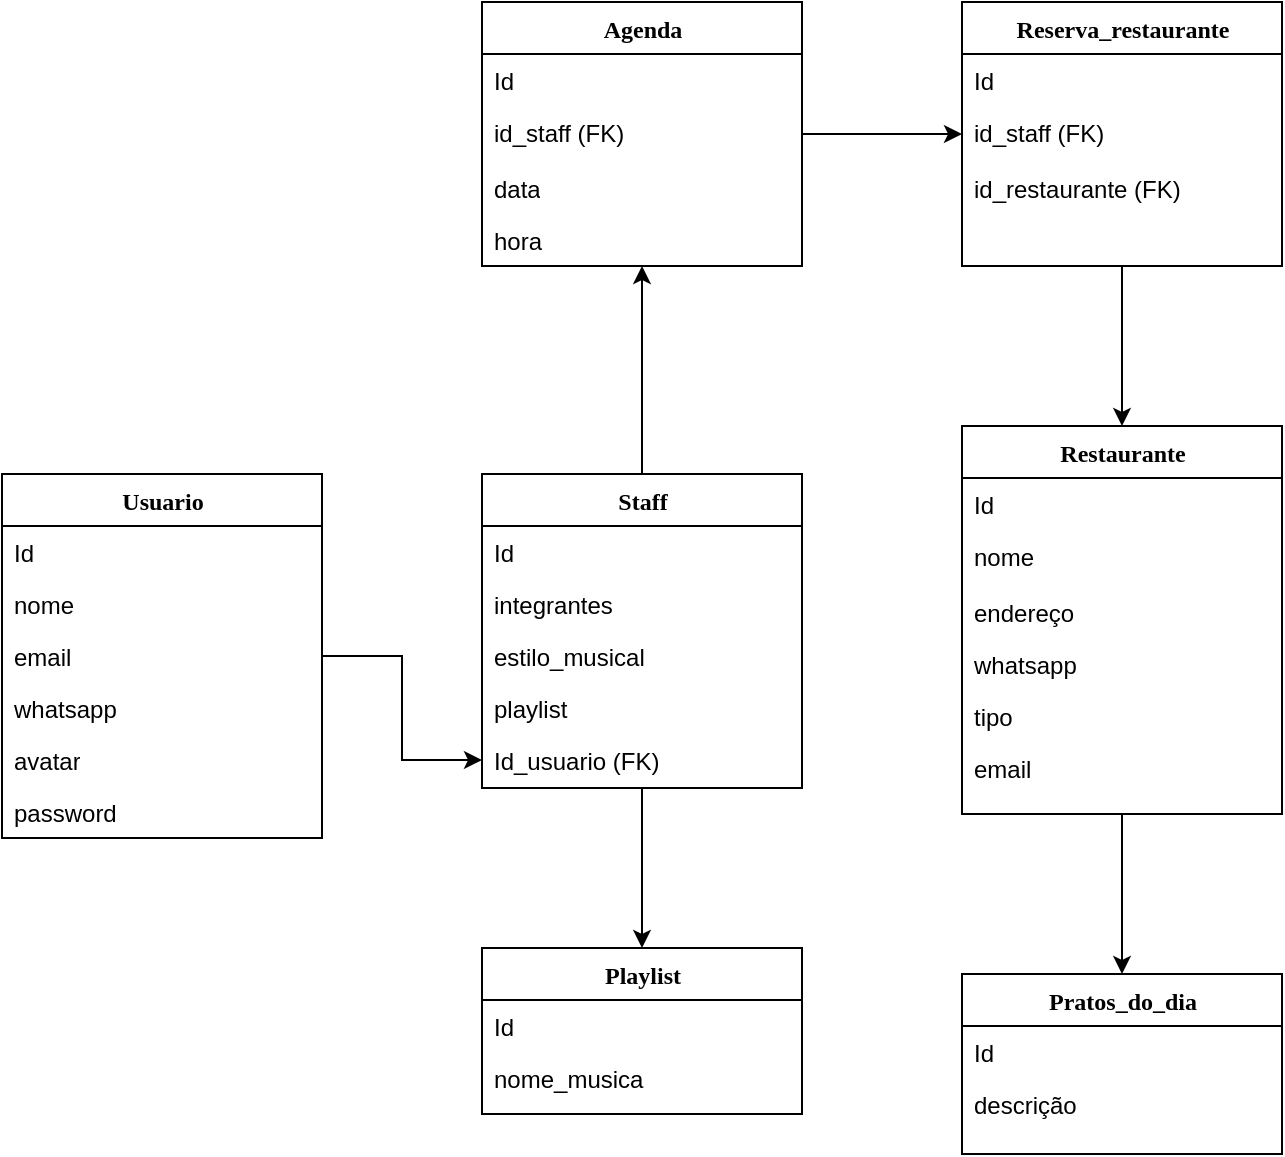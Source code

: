<mxfile>
    <diagram name="Page-1" id="9f46799a-70d6-7492-0946-bef42562c5a5">
        <mxGraphModel dx="564" dy="1102" grid="1" gridSize="10" guides="1" tooltips="1" connect="1" arrows="1" fold="1" page="1" pageScale="1" pageWidth="1100" pageHeight="850" background="none" math="0" shadow="0">
            <root>
                <mxCell id="0"/>
                <mxCell id="1" parent="0"/>
                <mxCell id="PVg5fJDDEkanVsUQRIMi-8" style="edgeStyle=orthogonalEdgeStyle;rounded=0;orthogonalLoop=1;jettySize=auto;html=1;" parent="1" source="78961159f06e98e8-17" target="PVg5fJDDEkanVsUQRIMi-7" edge="1">
                    <mxGeometry relative="1" as="geometry"/>
                </mxCell>
                <mxCell id="78961159f06e98e8-17" value="Usuario&lt;br&gt;" style="swimlane;html=1;fontStyle=1;align=center;verticalAlign=top;childLayout=stackLayout;horizontal=1;startSize=26;horizontalStack=0;resizeParent=1;resizeLast=0;collapsible=1;marginBottom=0;swimlaneFillColor=#ffffff;rounded=0;shadow=0;comic=0;labelBackgroundColor=none;strokeWidth=1;fillColor=none;fontFamily=Verdana;fontSize=12" parent="1" vertex="1">
                    <mxGeometry x="100" y="100" width="160" height="182" as="geometry">
                        <mxRectangle x="100" y="100" width="70" height="26" as="alternateBounds"/>
                    </mxGeometry>
                </mxCell>
                <mxCell id="78961159f06e98e8-21" value="Id" style="text;html=1;strokeColor=none;fillColor=none;align=left;verticalAlign=top;spacingLeft=4;spacingRight=4;whiteSpace=wrap;overflow=hidden;rotatable=0;points=[[0,0.5],[1,0.5]];portConstraint=eastwest;" parent="78961159f06e98e8-17" vertex="1">
                    <mxGeometry y="26" width="160" height="26" as="geometry"/>
                </mxCell>
                <mxCell id="78961159f06e98e8-23" value="nome" style="text;html=1;strokeColor=none;fillColor=none;align=left;verticalAlign=top;spacingLeft=4;spacingRight=4;whiteSpace=wrap;overflow=hidden;rotatable=0;points=[[0,0.5],[1,0.5]];portConstraint=eastwest;" parent="78961159f06e98e8-17" vertex="1">
                    <mxGeometry y="52" width="160" height="26" as="geometry"/>
                </mxCell>
                <mxCell id="78961159f06e98e8-25" value="email" style="text;html=1;strokeColor=none;fillColor=none;align=left;verticalAlign=top;spacingLeft=4;spacingRight=4;whiteSpace=wrap;overflow=hidden;rotatable=0;points=[[0,0.5],[1,0.5]];portConstraint=eastwest;" parent="78961159f06e98e8-17" vertex="1">
                    <mxGeometry y="78" width="160" height="26" as="geometry"/>
                </mxCell>
                <mxCell id="78961159f06e98e8-26" value="whatsapp" style="text;html=1;strokeColor=none;fillColor=none;align=left;verticalAlign=top;spacingLeft=4;spacingRight=4;whiteSpace=wrap;overflow=hidden;rotatable=0;points=[[0,0.5],[1,0.5]];portConstraint=eastwest;" parent="78961159f06e98e8-17" vertex="1">
                    <mxGeometry y="104" width="160" height="26" as="geometry"/>
                </mxCell>
                <mxCell id="78961159f06e98e8-24" value="avatar" style="text;html=1;strokeColor=none;fillColor=none;align=left;verticalAlign=top;spacingLeft=4;spacingRight=4;whiteSpace=wrap;overflow=hidden;rotatable=0;points=[[0,0.5],[1,0.5]];portConstraint=eastwest;" parent="78961159f06e98e8-17" vertex="1">
                    <mxGeometry y="130" width="160" height="26" as="geometry"/>
                </mxCell>
                <mxCell id="2" value="password" style="text;html=1;strokeColor=none;fillColor=none;align=left;verticalAlign=top;spacingLeft=4;spacingRight=4;whiteSpace=wrap;overflow=hidden;rotatable=0;points=[[0,0.5],[1,0.5]];portConstraint=eastwest;" vertex="1" parent="78961159f06e98e8-17">
                    <mxGeometry y="156" width="160" height="26" as="geometry"/>
                </mxCell>
                <mxCell id="PVg5fJDDEkanVsUQRIMi-16" value="" style="edgeStyle=orthogonalEdgeStyle;rounded=0;orthogonalLoop=1;jettySize=auto;html=1;" parent="1" source="PVg5fJDDEkanVsUQRIMi-2" target="PVg5fJDDEkanVsUQRIMi-10" edge="1">
                    <mxGeometry relative="1" as="geometry"/>
                </mxCell>
                <mxCell id="PVg5fJDDEkanVsUQRIMi-23" value="" style="edgeStyle=orthogonalEdgeStyle;rounded=0;orthogonalLoop=1;jettySize=auto;html=1;" parent="1" source="PVg5fJDDEkanVsUQRIMi-2" target="PVg5fJDDEkanVsUQRIMi-17" edge="1">
                    <mxGeometry relative="1" as="geometry"/>
                </mxCell>
                <mxCell id="PVg5fJDDEkanVsUQRIMi-2" value="Staff" style="swimlane;html=1;fontStyle=1;align=center;verticalAlign=top;childLayout=stackLayout;horizontal=1;startSize=26;horizontalStack=0;resizeParent=1;resizeLast=0;collapsible=1;marginBottom=0;swimlaneFillColor=#ffffff;rounded=0;shadow=0;comic=0;labelBackgroundColor=none;strokeWidth=1;fillColor=none;fontFamily=Verdana;fontSize=12" parent="1" vertex="1">
                    <mxGeometry x="340" y="100" width="160" height="157" as="geometry">
                        <mxRectangle x="100" y="100" width="70" height="26" as="alternateBounds"/>
                    </mxGeometry>
                </mxCell>
                <mxCell id="PVg5fJDDEkanVsUQRIMi-3" value="Id" style="text;html=1;strokeColor=none;fillColor=none;align=left;verticalAlign=top;spacingLeft=4;spacingRight=4;whiteSpace=wrap;overflow=hidden;rotatable=0;points=[[0,0.5],[1,0.5]];portConstraint=eastwest;" parent="PVg5fJDDEkanVsUQRIMi-2" vertex="1">
                    <mxGeometry y="26" width="160" height="26" as="geometry"/>
                </mxCell>
                <mxCell id="PVg5fJDDEkanVsUQRIMi-4" value="integrantes" style="text;html=1;strokeColor=none;fillColor=none;align=left;verticalAlign=top;spacingLeft=4;spacingRight=4;whiteSpace=wrap;overflow=hidden;rotatable=0;points=[[0,0.5],[1,0.5]];portConstraint=eastwest;" parent="PVg5fJDDEkanVsUQRIMi-2" vertex="1">
                    <mxGeometry y="52" width="160" height="26" as="geometry"/>
                </mxCell>
                <mxCell id="PVg5fJDDEkanVsUQRIMi-5" value="estilo_musical&lt;br&gt;" style="text;html=1;strokeColor=none;fillColor=none;align=left;verticalAlign=top;spacingLeft=4;spacingRight=4;whiteSpace=wrap;overflow=hidden;rotatable=0;points=[[0,0.5],[1,0.5]];portConstraint=eastwest;" parent="PVg5fJDDEkanVsUQRIMi-2" vertex="1">
                    <mxGeometry y="78" width="160" height="26" as="geometry"/>
                </mxCell>
                <mxCell id="PVg5fJDDEkanVsUQRIMi-6" value="playlist" style="text;html=1;strokeColor=none;fillColor=none;align=left;verticalAlign=top;spacingLeft=4;spacingRight=4;whiteSpace=wrap;overflow=hidden;rotatable=0;points=[[0,0.5],[1,0.5]];portConstraint=eastwest;" parent="PVg5fJDDEkanVsUQRIMi-2" vertex="1">
                    <mxGeometry y="104" width="160" height="26" as="geometry"/>
                </mxCell>
                <mxCell id="PVg5fJDDEkanVsUQRIMi-7" value="Id_usuario (FK)&lt;br&gt;" style="text;html=1;strokeColor=none;fillColor=none;align=left;verticalAlign=top;spacingLeft=4;spacingRight=4;whiteSpace=wrap;overflow=hidden;rotatable=0;points=[[0,0.5],[1,0.5]];portConstraint=eastwest;" parent="PVg5fJDDEkanVsUQRIMi-2" vertex="1">
                    <mxGeometry y="130" width="160" height="26" as="geometry"/>
                </mxCell>
                <mxCell id="PVg5fJDDEkanVsUQRIMi-10" value="Playlist&lt;br&gt;" style="swimlane;html=1;fontStyle=1;align=center;verticalAlign=top;childLayout=stackLayout;horizontal=1;startSize=26;horizontalStack=0;resizeParent=1;resizeLast=0;collapsible=1;marginBottom=0;swimlaneFillColor=#ffffff;rounded=0;shadow=0;comic=0;labelBackgroundColor=none;strokeWidth=1;fillColor=none;fontFamily=Verdana;fontSize=12" parent="1" vertex="1">
                    <mxGeometry x="340" y="337" width="160" height="83" as="geometry">
                        <mxRectangle x="100" y="100" width="70" height="26" as="alternateBounds"/>
                    </mxGeometry>
                </mxCell>
                <mxCell id="PVg5fJDDEkanVsUQRIMi-11" value="Id" style="text;html=1;strokeColor=none;fillColor=none;align=left;verticalAlign=top;spacingLeft=4;spacingRight=4;whiteSpace=wrap;overflow=hidden;rotatable=0;points=[[0,0.5],[1,0.5]];portConstraint=eastwest;" parent="PVg5fJDDEkanVsUQRIMi-10" vertex="1">
                    <mxGeometry y="26" width="160" height="26" as="geometry"/>
                </mxCell>
                <mxCell id="PVg5fJDDEkanVsUQRIMi-12" value="nome_musica" style="text;html=1;strokeColor=none;fillColor=none;align=left;verticalAlign=top;spacingLeft=4;spacingRight=4;whiteSpace=wrap;overflow=hidden;rotatable=0;points=[[0,0.5],[1,0.5]];portConstraint=eastwest;" parent="PVg5fJDDEkanVsUQRIMi-10" vertex="1">
                    <mxGeometry y="52" width="160" height="26" as="geometry"/>
                </mxCell>
                <mxCell id="PVg5fJDDEkanVsUQRIMi-31" value="" style="edgeStyle=orthogonalEdgeStyle;rounded=0;orthogonalLoop=1;jettySize=auto;html=1;" parent="1" source="PVg5fJDDEkanVsUQRIMi-17" target="PVg5fJDDEkanVsUQRIMi-26" edge="1">
                    <mxGeometry relative="1" as="geometry"/>
                </mxCell>
                <mxCell id="PVg5fJDDEkanVsUQRIMi-17" value="Agenda&lt;br&gt;" style="swimlane;html=1;fontStyle=1;align=center;verticalAlign=top;childLayout=stackLayout;horizontal=1;startSize=26;horizontalStack=0;resizeParent=1;resizeLast=0;collapsible=1;marginBottom=0;swimlaneFillColor=#ffffff;rounded=0;shadow=0;comic=0;labelBackgroundColor=none;strokeWidth=1;fillColor=none;fontFamily=Verdana;fontSize=12" parent="1" vertex="1">
                    <mxGeometry x="340" y="-136" width="160" height="132" as="geometry">
                        <mxRectangle x="100" y="100" width="70" height="26" as="alternateBounds"/>
                    </mxGeometry>
                </mxCell>
                <mxCell id="PVg5fJDDEkanVsUQRIMi-18" value="Id" style="text;html=1;strokeColor=none;fillColor=none;align=left;verticalAlign=top;spacingLeft=4;spacingRight=4;whiteSpace=wrap;overflow=hidden;rotatable=0;points=[[0,0.5],[1,0.5]];portConstraint=eastwest;" parent="PVg5fJDDEkanVsUQRIMi-17" vertex="1">
                    <mxGeometry y="26" width="160" height="26" as="geometry"/>
                </mxCell>
                <mxCell id="PVg5fJDDEkanVsUQRIMi-19" value="id_staff (FK)&lt;br&gt;" style="text;html=1;strokeColor=none;fillColor=none;align=left;verticalAlign=top;spacingLeft=4;spacingRight=4;whiteSpace=wrap;overflow=hidden;rotatable=0;points=[[0,0.5],[1,0.5]];portConstraint=eastwest;" parent="PVg5fJDDEkanVsUQRIMi-17" vertex="1">
                    <mxGeometry y="52" width="160" height="28" as="geometry"/>
                </mxCell>
                <mxCell id="PVg5fJDDEkanVsUQRIMi-20" value="data" style="text;html=1;strokeColor=none;fillColor=none;align=left;verticalAlign=top;spacingLeft=4;spacingRight=4;whiteSpace=wrap;overflow=hidden;rotatable=0;points=[[0,0.5],[1,0.5]];portConstraint=eastwest;" parent="PVg5fJDDEkanVsUQRIMi-17" vertex="1">
                    <mxGeometry y="80" width="160" height="26" as="geometry"/>
                </mxCell>
                <mxCell id="PVg5fJDDEkanVsUQRIMi-21" value="hora" style="text;html=1;strokeColor=none;fillColor=none;align=left;verticalAlign=top;spacingLeft=4;spacingRight=4;whiteSpace=wrap;overflow=hidden;rotatable=0;points=[[0,0.5],[1,0.5]];portConstraint=eastwest;" parent="PVg5fJDDEkanVsUQRIMi-17" vertex="1">
                    <mxGeometry y="106" width="160" height="26" as="geometry"/>
                </mxCell>
                <mxCell id="PVg5fJDDEkanVsUQRIMi-36" value="" style="edgeStyle=orthogonalEdgeStyle;rounded=0;orthogonalLoop=1;jettySize=auto;html=1;" parent="1" source="PVg5fJDDEkanVsUQRIMi-26" target="PVg5fJDDEkanVsUQRIMi-32" edge="1">
                    <mxGeometry relative="1" as="geometry"/>
                </mxCell>
                <mxCell id="PVg5fJDDEkanVsUQRIMi-26" value="Reserva_restaurante" style="swimlane;html=1;fontStyle=1;align=center;verticalAlign=top;childLayout=stackLayout;horizontal=1;startSize=26;horizontalStack=0;resizeParent=1;resizeLast=0;collapsible=1;marginBottom=0;swimlaneFillColor=#ffffff;rounded=0;shadow=0;comic=0;labelBackgroundColor=none;strokeWidth=1;fillColor=none;fontFamily=Verdana;fontSize=12" parent="1" vertex="1">
                    <mxGeometry x="580" y="-136" width="160" height="132" as="geometry">
                        <mxRectangle x="100" y="100" width="70" height="26" as="alternateBounds"/>
                    </mxGeometry>
                </mxCell>
                <mxCell id="PVg5fJDDEkanVsUQRIMi-27" value="Id" style="text;html=1;strokeColor=none;fillColor=none;align=left;verticalAlign=top;spacingLeft=4;spacingRight=4;whiteSpace=wrap;overflow=hidden;rotatable=0;points=[[0,0.5],[1,0.5]];portConstraint=eastwest;" parent="PVg5fJDDEkanVsUQRIMi-26" vertex="1">
                    <mxGeometry y="26" width="160" height="26" as="geometry"/>
                </mxCell>
                <mxCell id="PVg5fJDDEkanVsUQRIMi-28" value="id_staff (FK)&lt;br&gt;" style="text;html=1;strokeColor=none;fillColor=none;align=left;verticalAlign=top;spacingLeft=4;spacingRight=4;whiteSpace=wrap;overflow=hidden;rotatable=0;points=[[0,0.5],[1,0.5]];portConstraint=eastwest;" parent="PVg5fJDDEkanVsUQRIMi-26" vertex="1">
                    <mxGeometry y="52" width="160" height="28" as="geometry"/>
                </mxCell>
                <mxCell id="PVg5fJDDEkanVsUQRIMi-29" value="id_restaurante (FK)" style="text;html=1;strokeColor=none;fillColor=none;align=left;verticalAlign=top;spacingLeft=4;spacingRight=4;whiteSpace=wrap;overflow=hidden;rotatable=0;points=[[0,0.5],[1,0.5]];portConstraint=eastwest;" parent="PVg5fJDDEkanVsUQRIMi-26" vertex="1">
                    <mxGeometry y="80" width="160" height="26" as="geometry"/>
                </mxCell>
                <mxCell id="PVg5fJDDEkanVsUQRIMi-47" value="" style="edgeStyle=orthogonalEdgeStyle;rounded=0;orthogonalLoop=1;jettySize=auto;html=1;" parent="1" source="PVg5fJDDEkanVsUQRIMi-32" target="PVg5fJDDEkanVsUQRIMi-40" edge="1">
                    <mxGeometry relative="1" as="geometry"/>
                </mxCell>
                <mxCell id="PVg5fJDDEkanVsUQRIMi-32" value="Restaurante" style="swimlane;html=1;fontStyle=1;align=center;verticalAlign=top;childLayout=stackLayout;horizontal=1;startSize=26;horizontalStack=0;resizeParent=1;resizeLast=0;collapsible=1;marginBottom=0;swimlaneFillColor=#ffffff;rounded=0;shadow=0;comic=0;labelBackgroundColor=none;strokeWidth=1;fillColor=none;fontFamily=Verdana;fontSize=12" parent="1" vertex="1">
                    <mxGeometry x="580" y="76" width="160" height="194" as="geometry">
                        <mxRectangle x="100" y="100" width="70" height="26" as="alternateBounds"/>
                    </mxGeometry>
                </mxCell>
                <mxCell id="PVg5fJDDEkanVsUQRIMi-33" value="Id" style="text;html=1;strokeColor=none;fillColor=none;align=left;verticalAlign=top;spacingLeft=4;spacingRight=4;whiteSpace=wrap;overflow=hidden;rotatable=0;points=[[0,0.5],[1,0.5]];portConstraint=eastwest;" parent="PVg5fJDDEkanVsUQRIMi-32" vertex="1">
                    <mxGeometry y="26" width="160" height="26" as="geometry"/>
                </mxCell>
                <mxCell id="PVg5fJDDEkanVsUQRIMi-34" value="nome" style="text;html=1;strokeColor=none;fillColor=none;align=left;verticalAlign=top;spacingLeft=4;spacingRight=4;whiteSpace=wrap;overflow=hidden;rotatable=0;points=[[0,0.5],[1,0.5]];portConstraint=eastwest;" parent="PVg5fJDDEkanVsUQRIMi-32" vertex="1">
                    <mxGeometry y="52" width="160" height="28" as="geometry"/>
                </mxCell>
                <mxCell id="PVg5fJDDEkanVsUQRIMi-35" value="endereço" style="text;html=1;strokeColor=none;fillColor=none;align=left;verticalAlign=top;spacingLeft=4;spacingRight=4;whiteSpace=wrap;overflow=hidden;rotatable=0;points=[[0,0.5],[1,0.5]];portConstraint=eastwest;" parent="PVg5fJDDEkanVsUQRIMi-32" vertex="1">
                    <mxGeometry y="80" width="160" height="26" as="geometry"/>
                </mxCell>
                <mxCell id="PVg5fJDDEkanVsUQRIMi-37" value="whatsapp" style="text;html=1;strokeColor=none;fillColor=none;align=left;verticalAlign=top;spacingLeft=4;spacingRight=4;whiteSpace=wrap;overflow=hidden;rotatable=0;points=[[0,0.5],[1,0.5]];portConstraint=eastwest;" parent="PVg5fJDDEkanVsUQRIMi-32" vertex="1">
                    <mxGeometry y="106" width="160" height="26" as="geometry"/>
                </mxCell>
                <mxCell id="PVg5fJDDEkanVsUQRIMi-39" value="tipo" style="text;html=1;strokeColor=none;fillColor=none;align=left;verticalAlign=top;spacingLeft=4;spacingRight=4;whiteSpace=wrap;overflow=hidden;rotatable=0;points=[[0,0.5],[1,0.5]];portConstraint=eastwest;" parent="PVg5fJDDEkanVsUQRIMi-32" vertex="1">
                    <mxGeometry y="132" width="160" height="26" as="geometry"/>
                </mxCell>
                <mxCell id="PVg5fJDDEkanVsUQRIMi-38" value="email" style="text;html=1;strokeColor=none;fillColor=none;align=left;verticalAlign=top;spacingLeft=4;spacingRight=4;whiteSpace=wrap;overflow=hidden;rotatable=0;points=[[0,0.5],[1,0.5]];portConstraint=eastwest;" parent="PVg5fJDDEkanVsUQRIMi-32" vertex="1">
                    <mxGeometry y="158" width="160" height="26" as="geometry"/>
                </mxCell>
                <mxCell id="PVg5fJDDEkanVsUQRIMi-40" value="Pratos_do_dia" style="swimlane;html=1;fontStyle=1;align=center;verticalAlign=top;childLayout=stackLayout;horizontal=1;startSize=26;horizontalStack=0;resizeParent=1;resizeLast=0;collapsible=1;marginBottom=0;swimlaneFillColor=#ffffff;rounded=0;shadow=0;comic=0;labelBackgroundColor=none;strokeWidth=1;fillColor=none;fontFamily=Verdana;fontSize=12" parent="1" vertex="1">
                    <mxGeometry x="580" y="350" width="160" height="90" as="geometry">
                        <mxRectangle x="100" y="100" width="70" height="26" as="alternateBounds"/>
                    </mxGeometry>
                </mxCell>
                <mxCell id="PVg5fJDDEkanVsUQRIMi-41" value="Id" style="text;html=1;strokeColor=none;fillColor=none;align=left;verticalAlign=top;spacingLeft=4;spacingRight=4;whiteSpace=wrap;overflow=hidden;rotatable=0;points=[[0,0.5],[1,0.5]];portConstraint=eastwest;" parent="PVg5fJDDEkanVsUQRIMi-40" vertex="1">
                    <mxGeometry y="26" width="160" height="26" as="geometry"/>
                </mxCell>
                <mxCell id="PVg5fJDDEkanVsUQRIMi-42" value="descrição" style="text;html=1;strokeColor=none;fillColor=none;align=left;verticalAlign=top;spacingLeft=4;spacingRight=4;whiteSpace=wrap;overflow=hidden;rotatable=0;points=[[0,0.5],[1,0.5]];portConstraint=eastwest;" parent="PVg5fJDDEkanVsUQRIMi-40" vertex="1">
                    <mxGeometry y="52" width="160" height="28" as="geometry"/>
                </mxCell>
            </root>
        </mxGraphModel>
    </diagram>
</mxfile>